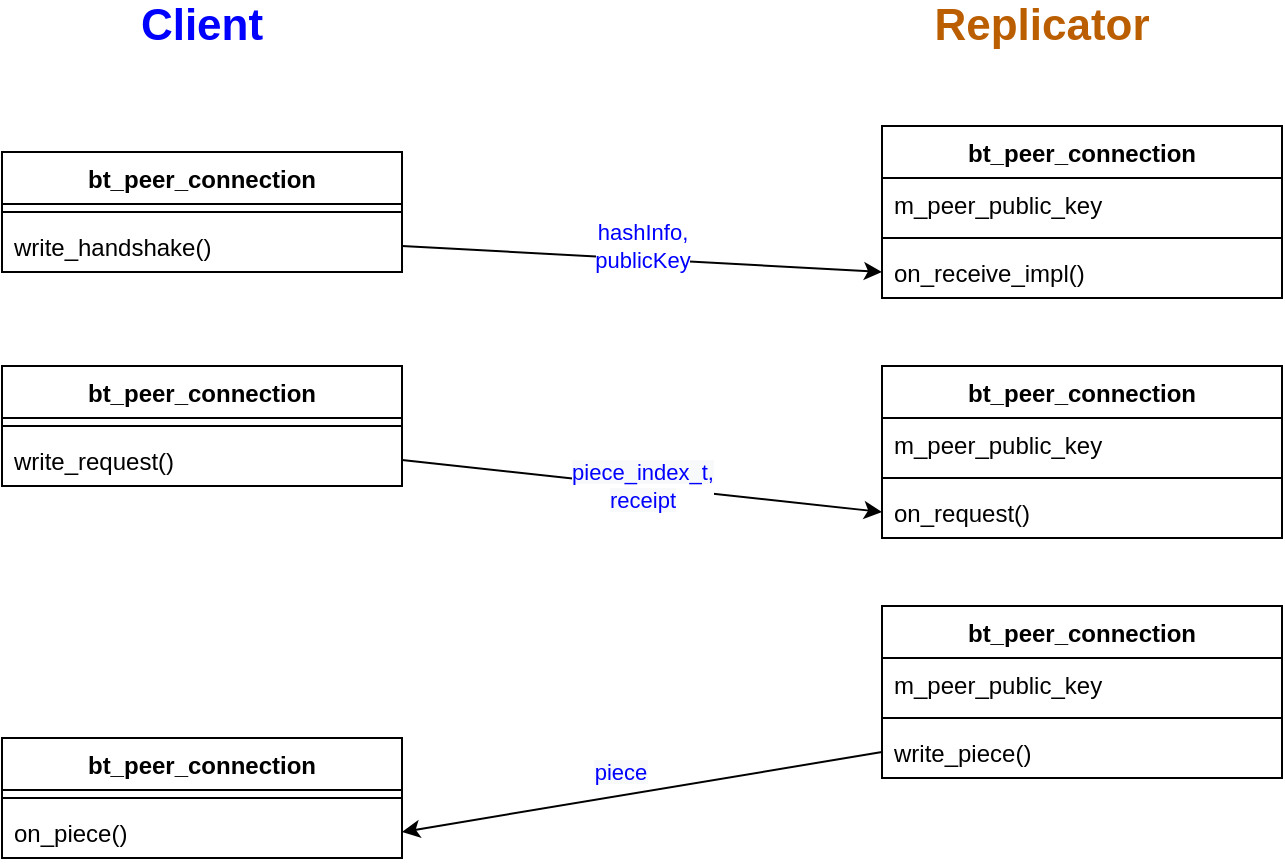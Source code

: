 <mxfile version="14.6.13" type="device"><diagram id="UzTzsxkdvA0FT8zpManC" name="Page-1"><mxGraphModel dx="737" dy="573" grid="1" gridSize="10" guides="1" tooltips="1" connect="1" arrows="1" fold="1" page="1" pageScale="1" pageWidth="827" pageHeight="1169" math="0" shadow="0"><root><mxCell id="0"/><mxCell id="1" parent="0"/><mxCell id="2CpaCnpPggrnz26LUxoh-11" value="bt_peer_connection" style="swimlane;fontStyle=1;align=center;verticalAlign=top;childLayout=stackLayout;horizontal=1;startSize=26;horizontalStack=0;resizeParent=1;resizeParentMax=0;resizeLast=0;collapsible=1;marginBottom=0;" vertex="1" parent="1"><mxGeometry x="40" y="93" width="200" height="60" as="geometry"/></mxCell><mxCell id="2CpaCnpPggrnz26LUxoh-13" value="" style="line;strokeWidth=1;fillColor=none;align=left;verticalAlign=middle;spacingTop=-1;spacingLeft=3;spacingRight=3;rotatable=0;labelPosition=right;points=[];portConstraint=eastwest;" vertex="1" parent="2CpaCnpPggrnz26LUxoh-11"><mxGeometry y="26" width="200" height="8" as="geometry"/></mxCell><mxCell id="2CpaCnpPggrnz26LUxoh-25" value="write_handshake()" style="text;strokeColor=none;fillColor=none;align=left;verticalAlign=top;spacingLeft=4;spacingRight=4;overflow=hidden;rotatable=0;points=[[0,0.5],[1,0.5]];portConstraint=eastwest;" vertex="1" parent="2CpaCnpPggrnz26LUxoh-11"><mxGeometry y="34" width="200" height="26" as="geometry"/></mxCell><mxCell id="2CpaCnpPggrnz26LUxoh-15" value="bt_peer_connection" style="swimlane;fontStyle=1;align=center;verticalAlign=top;childLayout=stackLayout;horizontal=1;startSize=26;horizontalStack=0;resizeParent=1;resizeParentMax=0;resizeLast=0;collapsible=1;marginBottom=0;" vertex="1" parent="1"><mxGeometry x="480" y="80" width="200" height="86" as="geometry"/></mxCell><mxCell id="2CpaCnpPggrnz26LUxoh-16" value="m_peer_public_key" style="text;strokeColor=none;fillColor=none;align=left;verticalAlign=top;spacingLeft=4;spacingRight=4;overflow=hidden;rotatable=0;points=[[0,0.5],[1,0.5]];portConstraint=eastwest;" vertex="1" parent="2CpaCnpPggrnz26LUxoh-15"><mxGeometry y="26" width="200" height="26" as="geometry"/></mxCell><mxCell id="2CpaCnpPggrnz26LUxoh-17" value="" style="line;strokeWidth=1;fillColor=none;align=left;verticalAlign=middle;spacingTop=-1;spacingLeft=3;spacingRight=3;rotatable=0;labelPosition=right;points=[];portConstraint=eastwest;" vertex="1" parent="2CpaCnpPggrnz26LUxoh-15"><mxGeometry y="52" width="200" height="8" as="geometry"/></mxCell><mxCell id="2CpaCnpPggrnz26LUxoh-18" value="on_receive_impl()" style="text;strokeColor=none;fillColor=none;align=left;verticalAlign=top;spacingLeft=4;spacingRight=4;overflow=hidden;rotatable=0;points=[[0,0.5],[1,0.5]];portConstraint=eastwest;" vertex="1" parent="2CpaCnpPggrnz26LUxoh-15"><mxGeometry y="60" width="200" height="26" as="geometry"/></mxCell><mxCell id="2CpaCnpPggrnz26LUxoh-22" value="&lt;b style=&quot;font-size: 22px;&quot;&gt;Client&lt;/b&gt;" style="text;html=1;strokeColor=none;fillColor=none;align=center;verticalAlign=middle;whiteSpace=wrap;rounded=0;fontSize=22;fontColor=#0000FF;" vertex="1" parent="1"><mxGeometry x="120" y="20" width="40" height="20" as="geometry"/></mxCell><mxCell id="2CpaCnpPggrnz26LUxoh-23" value="&lt;b style=&quot;font-size: 22px&quot;&gt;Replicator&lt;/b&gt;" style="text;html=1;strokeColor=none;fillColor=none;align=center;verticalAlign=middle;whiteSpace=wrap;rounded=0;fontSize=22;fontColor=#BA5E00;" vertex="1" parent="1"><mxGeometry x="540" y="20" width="40" height="20" as="geometry"/></mxCell><mxCell id="2CpaCnpPggrnz26LUxoh-24" value="hashInfo,&lt;br&gt;publicKey" style="endArrow=classic;html=1;fontSize=11;exitX=1;exitY=0.5;exitDx=0;exitDy=0;entryX=0;entryY=0.5;entryDx=0;entryDy=0;fontColor=#0000FF;verticalAlign=middle;" edge="1" parent="1" source="2CpaCnpPggrnz26LUxoh-25" target="2CpaCnpPggrnz26LUxoh-18"><mxGeometry x="-0.003" y="6" width="50" height="50" relative="1" as="geometry"><mxPoint x="290" y="140" as="sourcePoint"/><mxPoint x="340" y="90" as="targetPoint"/><mxPoint as="offset"/></mxGeometry></mxCell><mxCell id="2CpaCnpPggrnz26LUxoh-35" value="bt_peer_connection" style="swimlane;fontStyle=1;align=center;verticalAlign=top;childLayout=stackLayout;horizontal=1;startSize=26;horizontalStack=0;resizeParent=1;resizeParentMax=0;resizeLast=0;collapsible=1;marginBottom=0;" vertex="1" parent="1"><mxGeometry x="480" y="320" width="200" height="86" as="geometry"/></mxCell><mxCell id="2CpaCnpPggrnz26LUxoh-36" value="m_peer_public_key" style="text;strokeColor=none;fillColor=none;align=left;verticalAlign=top;spacingLeft=4;spacingRight=4;overflow=hidden;rotatable=0;points=[[0,0.5],[1,0.5]];portConstraint=eastwest;" vertex="1" parent="2CpaCnpPggrnz26LUxoh-35"><mxGeometry y="26" width="200" height="26" as="geometry"/></mxCell><mxCell id="2CpaCnpPggrnz26LUxoh-37" value="" style="line;strokeWidth=1;fillColor=none;align=left;verticalAlign=middle;spacingTop=-1;spacingLeft=3;spacingRight=3;rotatable=0;labelPosition=right;points=[];portConstraint=eastwest;" vertex="1" parent="2CpaCnpPggrnz26LUxoh-35"><mxGeometry y="52" width="200" height="8" as="geometry"/></mxCell><mxCell id="2CpaCnpPggrnz26LUxoh-38" value="write_piece()" style="text;strokeColor=none;fillColor=none;align=left;verticalAlign=top;spacingLeft=4;spacingRight=4;overflow=hidden;rotatable=0;points=[[0,0.5],[1,0.5]];portConstraint=eastwest;" vertex="1" parent="2CpaCnpPggrnz26LUxoh-35"><mxGeometry y="60" width="200" height="26" as="geometry"/></mxCell><mxCell id="2CpaCnpPggrnz26LUxoh-40" value="bt_peer_connection" style="swimlane;fontStyle=1;align=center;verticalAlign=top;childLayout=stackLayout;horizontal=1;startSize=26;horizontalStack=0;resizeParent=1;resizeParentMax=0;resizeLast=0;collapsible=1;marginBottom=0;" vertex="1" parent="1"><mxGeometry x="40" y="386" width="200" height="60" as="geometry"/></mxCell><mxCell id="2CpaCnpPggrnz26LUxoh-42" value="" style="line;strokeWidth=1;fillColor=none;align=left;verticalAlign=middle;spacingTop=-1;spacingLeft=3;spacingRight=3;rotatable=0;labelPosition=right;points=[];portConstraint=eastwest;" vertex="1" parent="2CpaCnpPggrnz26LUxoh-40"><mxGeometry y="26" width="200" height="8" as="geometry"/></mxCell><mxCell id="2CpaCnpPggrnz26LUxoh-43" value="on_piece()" style="text;strokeColor=none;fillColor=none;align=left;verticalAlign=top;spacingLeft=4;spacingRight=4;overflow=hidden;rotatable=0;points=[[0,0.5],[1,0.5]];portConstraint=eastwest;" vertex="1" parent="2CpaCnpPggrnz26LUxoh-40"><mxGeometry y="34" width="200" height="26" as="geometry"/></mxCell><mxCell id="2CpaCnpPggrnz26LUxoh-47" value="&lt;span style=&quot;color: rgb(0 , 0 , 255) ; font-family: &amp;#34;helvetica&amp;#34; ; font-size: 11px ; font-style: normal ; font-weight: 400 ; letter-spacing: normal ; text-align: left ; text-indent: 0px ; text-transform: none ; word-spacing: 0px ; background-color: rgb(248 , 249 , 250) ; display: inline ; float: none&quot;&gt;piece&lt;br&gt;&lt;/span&gt;" style="endArrow=classic;html=1;fontSize=11;exitX=0;exitY=0.5;exitDx=0;exitDy=0;fontColor=#0000FF;verticalAlign=bottom;entryX=1;entryY=0.5;entryDx=0;entryDy=0;" edge="1" parent="1" source="2CpaCnpPggrnz26LUxoh-38" target="2CpaCnpPggrnz26LUxoh-43"><mxGeometry x="0.084" y="-3" width="50" height="50" relative="1" as="geometry"><mxPoint x="250" y="273" as="sourcePoint"/><mxPoint x="260" y="420" as="targetPoint"/><mxPoint as="offset"/></mxGeometry></mxCell><mxCell id="2CpaCnpPggrnz26LUxoh-48" value="bt_peer_connection" style="swimlane;fontStyle=1;align=center;verticalAlign=top;childLayout=stackLayout;horizontal=1;startSize=26;horizontalStack=0;resizeParent=1;resizeParentMax=0;resizeLast=0;collapsible=1;marginBottom=0;" vertex="1" parent="1"><mxGeometry x="40" y="200" width="200" height="60" as="geometry"/></mxCell><mxCell id="2CpaCnpPggrnz26LUxoh-49" value="" style="line;strokeWidth=1;fillColor=none;align=left;verticalAlign=middle;spacingTop=-1;spacingLeft=3;spacingRight=3;rotatable=0;labelPosition=right;points=[];portConstraint=eastwest;" vertex="1" parent="2CpaCnpPggrnz26LUxoh-48"><mxGeometry y="26" width="200" height="8" as="geometry"/></mxCell><mxCell id="2CpaCnpPggrnz26LUxoh-51" value="write_request()" style="text;strokeColor=none;fillColor=none;align=left;verticalAlign=top;spacingLeft=4;spacingRight=4;overflow=hidden;rotatable=0;points=[[0,0.5],[1,0.5]];portConstraint=eastwest;" vertex="1" parent="2CpaCnpPggrnz26LUxoh-48"><mxGeometry y="34" width="200" height="26" as="geometry"/></mxCell><mxCell id="2CpaCnpPggrnz26LUxoh-52" value="bt_peer_connection" style="swimlane;fontStyle=1;align=center;verticalAlign=top;childLayout=stackLayout;horizontal=1;startSize=26;horizontalStack=0;resizeParent=1;resizeParentMax=0;resizeLast=0;collapsible=1;marginBottom=0;" vertex="1" parent="1"><mxGeometry x="480" y="200" width="200" height="86" as="geometry"/></mxCell><mxCell id="2CpaCnpPggrnz26LUxoh-53" value="m_peer_public_key" style="text;strokeColor=none;fillColor=none;align=left;verticalAlign=top;spacingLeft=4;spacingRight=4;overflow=hidden;rotatable=0;points=[[0,0.5],[1,0.5]];portConstraint=eastwest;" vertex="1" parent="2CpaCnpPggrnz26LUxoh-52"><mxGeometry y="26" width="200" height="26" as="geometry"/></mxCell><mxCell id="2CpaCnpPggrnz26LUxoh-54" value="" style="line;strokeWidth=1;fillColor=none;align=left;verticalAlign=middle;spacingTop=-1;spacingLeft=3;spacingRight=3;rotatable=0;labelPosition=right;points=[];portConstraint=eastwest;" vertex="1" parent="2CpaCnpPggrnz26LUxoh-52"><mxGeometry y="52" width="200" height="8" as="geometry"/></mxCell><mxCell id="2CpaCnpPggrnz26LUxoh-56" value="on_request()" style="text;strokeColor=none;fillColor=none;align=left;verticalAlign=top;spacingLeft=4;spacingRight=4;overflow=hidden;rotatable=0;points=[[0,0.5],[1,0.5]];portConstraint=eastwest;" vertex="1" parent="2CpaCnpPggrnz26LUxoh-52"><mxGeometry y="60" width="200" height="26" as="geometry"/></mxCell><mxCell id="2CpaCnpPggrnz26LUxoh-57" value="&lt;span style=&quot;color: rgb(0 , 0 , 255) ; font-family: &amp;#34;helvetica&amp;#34; ; font-size: 11px ; font-style: normal ; font-weight: 400 ; letter-spacing: normal ; text-align: left ; text-indent: 0px ; text-transform: none ; word-spacing: 0px ; background-color: rgb(248 , 249 , 250) ; display: inline ; float: none&quot;&gt;piece_index_t,&lt;br&gt;receipt&lt;/span&gt;" style="endArrow=classic;html=1;fontSize=11;exitX=1;exitY=0.5;exitDx=0;exitDy=0;entryX=0;entryY=0.5;entryDx=0;entryDy=0;fontColor=#0000FF;verticalAlign=middle;" edge="1" parent="1" source="2CpaCnpPggrnz26LUxoh-51" target="2CpaCnpPggrnz26LUxoh-56"><mxGeometry width="50" height="50" relative="1" as="geometry"><mxPoint x="260" y="283" as="sourcePoint"/><mxPoint x="470" y="299" as="targetPoint"/><mxPoint as="offset"/></mxGeometry></mxCell></root></mxGraphModel></diagram></mxfile>